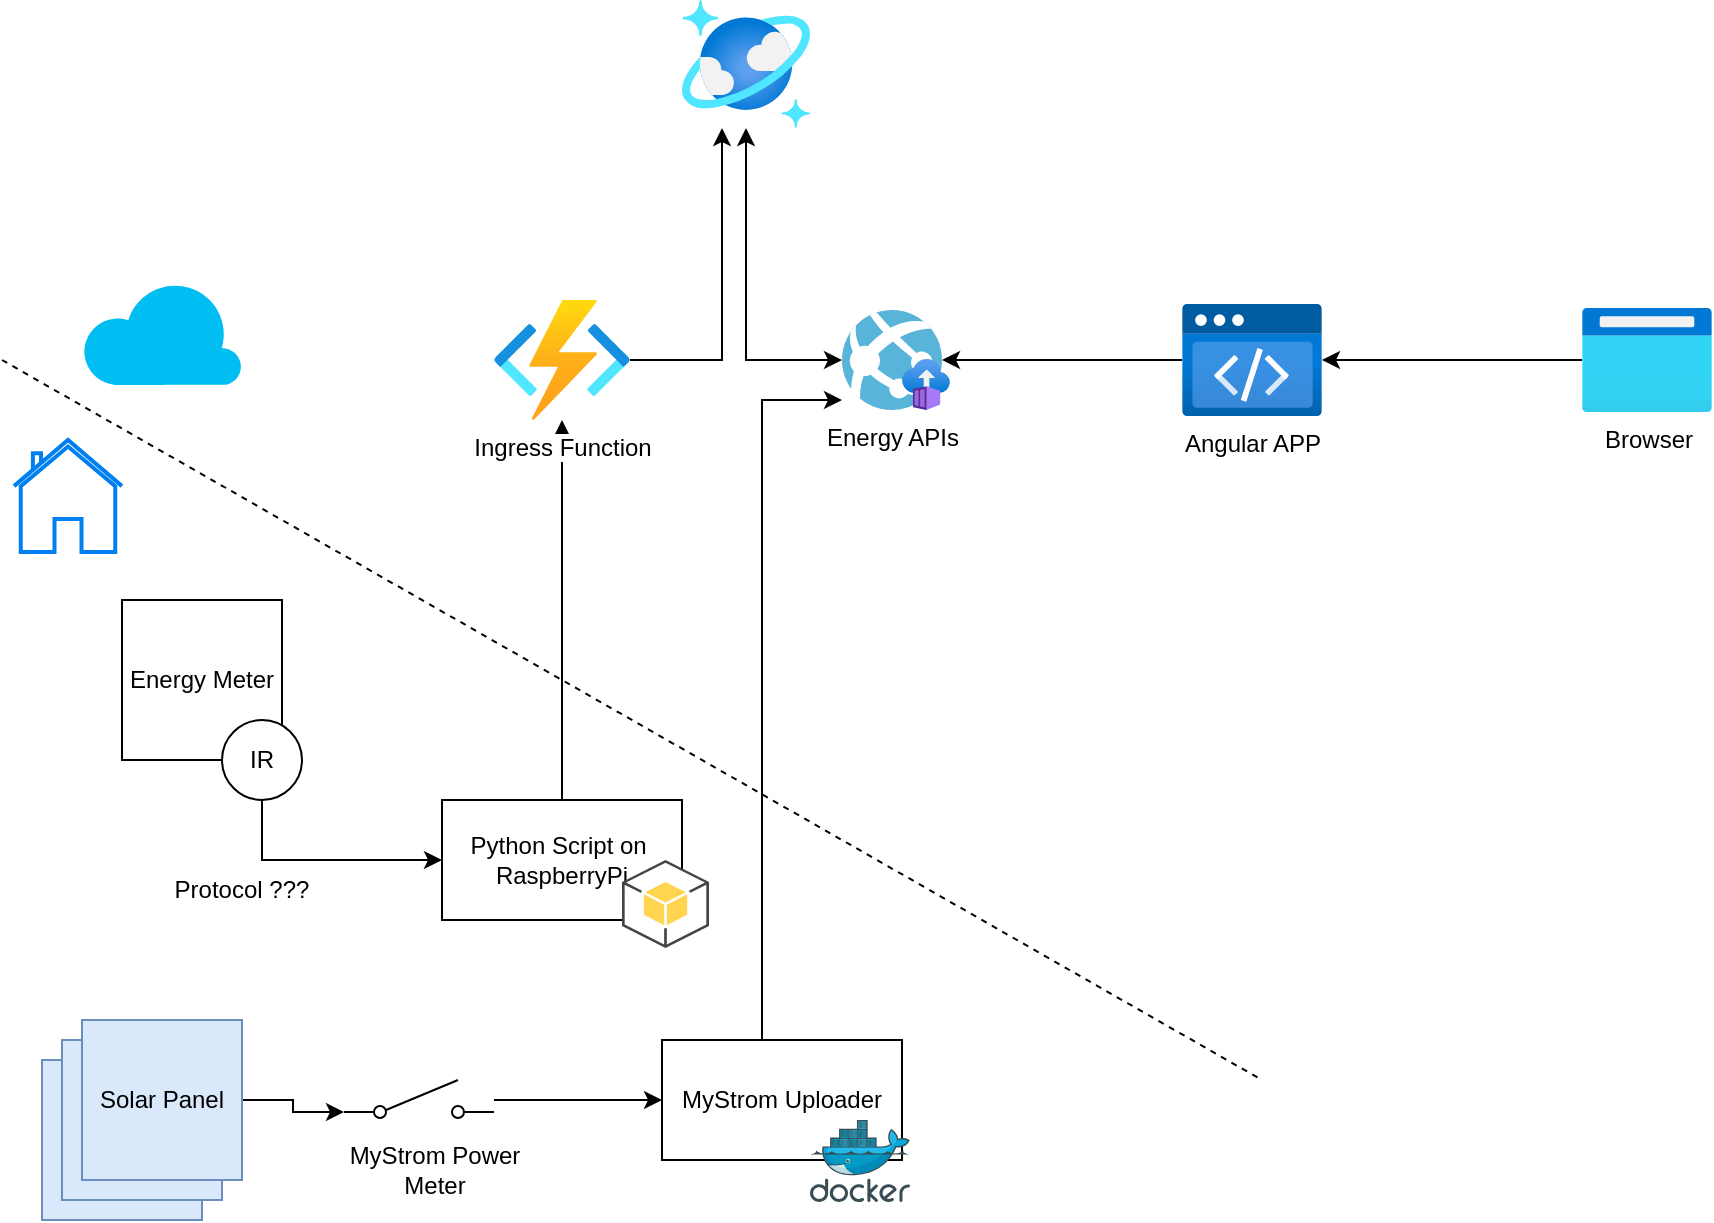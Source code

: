 <mxfile version="20.8.16" type="device"><diagram name="Page-1" id="as0Rn2pZnGu7etE9VJgm"><mxGraphModel dx="1114" dy="792" grid="1" gridSize="10" guides="1" tooltips="1" connect="1" arrows="1" fold="1" page="1" pageScale="1" pageWidth="1169" pageHeight="827" background="#ffffff" math="0" shadow="0"><root><mxCell id="0"/><mxCell id="1" parent="0"/><mxCell id="hkhG78Uz-vsCZUsMyy7D-1" value="Energy Meter" style="whiteSpace=wrap;html=1;aspect=fixed;" vertex="1" parent="1"><mxGeometry x="80" y="480" width="80" height="80" as="geometry"/></mxCell><mxCell id="hkhG78Uz-vsCZUsMyy7D-4" style="edgeStyle=orthogonalEdgeStyle;rounded=0;orthogonalLoop=1;jettySize=auto;html=1;entryX=0;entryY=0.5;entryDx=0;entryDy=0;" edge="1" parent="1" source="hkhG78Uz-vsCZUsMyy7D-2" target="hkhG78Uz-vsCZUsMyy7D-3"><mxGeometry relative="1" as="geometry"><Array as="points"><mxPoint x="150" y="610"/></Array></mxGeometry></mxCell><mxCell id="hkhG78Uz-vsCZUsMyy7D-2" value="IR" style="ellipse;whiteSpace=wrap;html=1;aspect=fixed;" vertex="1" parent="1"><mxGeometry x="130" y="540" width="40" height="40" as="geometry"/></mxCell><mxCell id="hkhG78Uz-vsCZUsMyy7D-8" style="edgeStyle=orthogonalEdgeStyle;rounded=0;orthogonalLoop=1;jettySize=auto;html=1;" edge="1" parent="1" source="hkhG78Uz-vsCZUsMyy7D-3" target="hkhG78Uz-vsCZUsMyy7D-6"><mxGeometry relative="1" as="geometry"/></mxCell><mxCell id="hkhG78Uz-vsCZUsMyy7D-3" value="Python Script on&amp;nbsp;&lt;br&gt;RaspberryPi" style="rounded=0;whiteSpace=wrap;html=1;" vertex="1" parent="1"><mxGeometry x="240" y="580" width="120" height="60" as="geometry"/></mxCell><mxCell id="hkhG78Uz-vsCZUsMyy7D-5" value="Protocol ???" style="text;html=1;strokeColor=none;fillColor=none;align=center;verticalAlign=middle;whiteSpace=wrap;rounded=0;" vertex="1" parent="1"><mxGeometry x="100" y="610" width="80" height="30" as="geometry"/></mxCell><mxCell id="hkhG78Uz-vsCZUsMyy7D-13" style="edgeStyle=orthogonalEdgeStyle;rounded=0;orthogonalLoop=1;jettySize=auto;html=1;" edge="1" parent="1" source="hkhG78Uz-vsCZUsMyy7D-6" target="hkhG78Uz-vsCZUsMyy7D-12"><mxGeometry relative="1" as="geometry"><Array as="points"><mxPoint x="380" y="360"/></Array></mxGeometry></mxCell><mxCell id="hkhG78Uz-vsCZUsMyy7D-6" value="Ingress Function" style="aspect=fixed;html=1;points=[];align=center;image;fontSize=12;image=img/lib/azure2/compute/Function_Apps.svg;" vertex="1" parent="1"><mxGeometry x="266" y="330" width="68" height="60" as="geometry"/></mxCell><mxCell id="hkhG78Uz-vsCZUsMyy7D-14" style="edgeStyle=orthogonalEdgeStyle;rounded=0;orthogonalLoop=1;jettySize=auto;html=1;startArrow=classic;startFill=1;" edge="1" parent="1" source="hkhG78Uz-vsCZUsMyy7D-9" target="hkhG78Uz-vsCZUsMyy7D-12"><mxGeometry relative="1" as="geometry"/></mxCell><mxCell id="hkhG78Uz-vsCZUsMyy7D-9" value="Energy APIs" style="aspect=fixed;html=1;points=[];align=center;image;fontSize=12;image=img/lib/mscae/App_Services.svg;" vertex="1" parent="1"><mxGeometry x="440" y="335" width="50" height="50" as="geometry"/></mxCell><mxCell id="hkhG78Uz-vsCZUsMyy7D-10" value="" style="aspect=fixed;html=1;points=[];align=center;image;fontSize=12;image=img/lib/azure2/compute/Container_Instances.svg;" vertex="1" parent="1"><mxGeometry x="470" y="359.5" width="24" height="25.5" as="geometry"/></mxCell><mxCell id="hkhG78Uz-vsCZUsMyy7D-12" value="" style="aspect=fixed;html=1;points=[];align=center;image;fontSize=12;image=img/lib/azure2/databases/Azure_Cosmos_DB.svg;" vertex="1" parent="1"><mxGeometry x="360" y="180" width="64" height="64" as="geometry"/></mxCell><mxCell id="hkhG78Uz-vsCZUsMyy7D-16" style="edgeStyle=orthogonalEdgeStyle;rounded=0;orthogonalLoop=1;jettySize=auto;html=1;startArrow=none;startFill=0;" edge="1" parent="1" source="hkhG78Uz-vsCZUsMyy7D-15" target="hkhG78Uz-vsCZUsMyy7D-9"><mxGeometry relative="1" as="geometry"/></mxCell><mxCell id="hkhG78Uz-vsCZUsMyy7D-15" value="Angular APP" style="aspect=fixed;html=1;points=[];align=center;image;fontSize=12;image=img/lib/azure2/preview/Static_Apps.svg;" vertex="1" parent="1"><mxGeometry x="610" y="332" width="70" height="56.0" as="geometry"/></mxCell><mxCell id="hkhG78Uz-vsCZUsMyy7D-18" style="edgeStyle=orthogonalEdgeStyle;rounded=0;orthogonalLoop=1;jettySize=auto;html=1;startArrow=none;startFill=0;" edge="1" parent="1" source="hkhG78Uz-vsCZUsMyy7D-17" target="hkhG78Uz-vsCZUsMyy7D-15"><mxGeometry relative="1" as="geometry"/></mxCell><mxCell id="hkhG78Uz-vsCZUsMyy7D-17" value="Browser" style="aspect=fixed;html=1;points=[];align=center;image;fontSize=12;image=img/lib/azure2/general/Browser.svg;" vertex="1" parent="1"><mxGeometry x="810" y="334" width="65" height="52" as="geometry"/></mxCell><mxCell id="hkhG78Uz-vsCZUsMyy7D-19" value="" style="outlineConnect=0;dashed=0;verticalLabelPosition=bottom;verticalAlign=top;align=center;html=1;shape=mxgraph.aws3.android;fillColor=#FFD44F;gradientColor=none;" vertex="1" parent="1"><mxGeometry x="330" y="610" width="43.5" height="44" as="geometry"/></mxCell><mxCell id="hkhG78Uz-vsCZUsMyy7D-20" value="" style="whiteSpace=wrap;html=1;aspect=fixed;fillColor=#dae8fc;strokeColor=#6c8ebf;" vertex="1" parent="1"><mxGeometry x="40" y="710" width="80" height="80" as="geometry"/></mxCell><mxCell id="hkhG78Uz-vsCZUsMyy7D-21" value="" style="whiteSpace=wrap;html=1;aspect=fixed;fillColor=#dae8fc;strokeColor=#6c8ebf;" vertex="1" parent="1"><mxGeometry x="50" y="700" width="80" height="80" as="geometry"/></mxCell><mxCell id="hkhG78Uz-vsCZUsMyy7D-29" style="edgeStyle=orthogonalEdgeStyle;rounded=0;orthogonalLoop=1;jettySize=auto;html=1;entryX=0;entryY=0.8;entryDx=0;entryDy=0;startArrow=none;startFill=0;" edge="1" parent="1" source="hkhG78Uz-vsCZUsMyy7D-22" target="hkhG78Uz-vsCZUsMyy7D-26"><mxGeometry relative="1" as="geometry"/></mxCell><mxCell id="hkhG78Uz-vsCZUsMyy7D-22" value="Solar Panel" style="whiteSpace=wrap;html=1;aspect=fixed;fillColor=#dae8fc;strokeColor=#6c8ebf;" vertex="1" parent="1"><mxGeometry x="60" y="690" width="80" height="80" as="geometry"/></mxCell><mxCell id="hkhG78Uz-vsCZUsMyy7D-31" style="edgeStyle=orthogonalEdgeStyle;rounded=0;orthogonalLoop=1;jettySize=auto;html=1;startArrow=none;startFill=0;" edge="1" parent="1" source="hkhG78Uz-vsCZUsMyy7D-24" target="hkhG78Uz-vsCZUsMyy7D-9"><mxGeometry relative="1" as="geometry"><Array as="points"><mxPoint x="400" y="380"/></Array></mxGeometry></mxCell><mxCell id="hkhG78Uz-vsCZUsMyy7D-24" value="MyStrom Uploader" style="rounded=0;whiteSpace=wrap;html=1;" vertex="1" parent="1"><mxGeometry x="350" y="700" width="120" height="60" as="geometry"/></mxCell><mxCell id="hkhG78Uz-vsCZUsMyy7D-23" value="" style="aspect=fixed;html=1;points=[];align=center;image;fontSize=12;image=img/lib/mscae/Docker.svg;" vertex="1" parent="1"><mxGeometry x="424" y="740" width="50" height="41" as="geometry"/></mxCell><mxCell id="hkhG78Uz-vsCZUsMyy7D-30" style="edgeStyle=orthogonalEdgeStyle;rounded=0;orthogonalLoop=1;jettySize=auto;html=1;startArrow=none;startFill=0;" edge="1" parent="1" source="hkhG78Uz-vsCZUsMyy7D-26" target="hkhG78Uz-vsCZUsMyy7D-24"><mxGeometry relative="1" as="geometry"/></mxCell><mxCell id="hkhG78Uz-vsCZUsMyy7D-26" value="" style="shape=mxgraph.electrical.electro-mechanical.singleSwitch;aspect=fixed;elSwitchState=off;" vertex="1" parent="1"><mxGeometry x="191" y="720" width="75" height="20" as="geometry"/></mxCell><mxCell id="hkhG78Uz-vsCZUsMyy7D-28" value="MyStrom Power Meter" style="text;html=1;strokeColor=none;fillColor=none;align=center;verticalAlign=middle;whiteSpace=wrap;rounded=0;" vertex="1" parent="1"><mxGeometry x="191" y="749.5" width="91" height="30" as="geometry"/></mxCell><mxCell id="hkhG78Uz-vsCZUsMyy7D-32" value="" style="endArrow=none;dashed=1;html=1;rounded=0;" edge="1" parent="1"><mxGeometry width="50" height="50" relative="1" as="geometry"><mxPoint x="20" y="360" as="sourcePoint"/><mxPoint x="650" y="720" as="targetPoint"/></mxGeometry></mxCell><mxCell id="hkhG78Uz-vsCZUsMyy7D-33" value="" style="html=1;verticalLabelPosition=bottom;align=center;labelBackgroundColor=#ffffff;verticalAlign=top;strokeWidth=2;strokeColor=#0080F0;shadow=0;dashed=0;shape=mxgraph.ios7.icons.home;" vertex="1" parent="1"><mxGeometry x="26" y="400" width="54" height="56" as="geometry"/></mxCell><mxCell id="hkhG78Uz-vsCZUsMyy7D-34" value="" style="verticalLabelPosition=bottom;html=1;verticalAlign=top;align=center;strokeColor=none;fillColor=#00BEF2;shape=mxgraph.azure.cloud;" vertex="1" parent="1"><mxGeometry x="60" y="320" width="80" height="52.5" as="geometry"/></mxCell></root></mxGraphModel></diagram></mxfile>